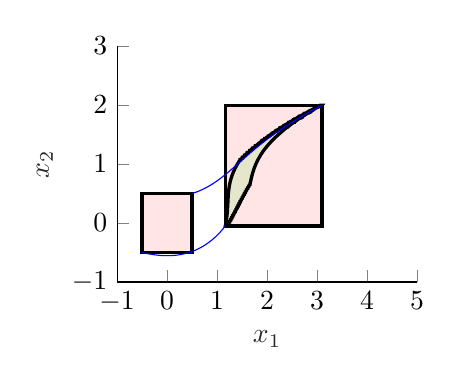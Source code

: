 % This file was created by matlab2tikz.
%
%The latest updates can be retrieved from
%  http://www.mathworks.com/matlabcentral/fileexchange/22022-matlab2tikz-matlab2tikz
%where you can also make suggestions and rate matlab2tikz.
%
\begin{tikzpicture}

\begin{axis}[%
width=3.809cm,
height=3cm,
at={(0cm,0cm)},
scale only axis,
xmin=-1,
xmax=5,
xtick={-1,  0,  1,  2,  3,  4,  5},
xlabel style={font=\color{white!15!black}},
xlabel={$x_1$},
ymin=-1,
ymax=3,
ytick={-1,  0,  1,  2,  3},
ylabel style={font=\color{white!15!black}},
ylabel={$x_2$},
axis background/.style={fill=white},
axis x line*=bottom,
axis y line*=left
]

\addplot[area legend, line width=1.2pt, draw=black, fill=red, fill opacity=0.1, forget plot]
table[row sep=crcr] {%
x	y\\
1.165	-0.049\\
3.097	-0.049\\
3.097	1.992\\
1.165	1.992\\
}--cycle;

\addplot[area legend, line width=1.2pt, draw=black, fill=red, fill opacity=0.1, forget plot]
table[row sep=crcr] {%
x	y\\
-0.5	-0.5\\
-0.45	-0.5\\
-0.4	-0.5\\
-0.35	-0.5\\
-0.3	-0.5\\
-0.25	-0.5\\
-0.2	-0.5\\
-0.15	-0.5\\
-0.1	-0.5\\
-0.05	-0.5\\
0	-0.5\\
0.05	-0.5\\
0.1	-0.5\\
0.15	-0.5\\
0.2	-0.5\\
0.25	-0.5\\
0.3	-0.5\\
0.35	-0.5\\
0.4	-0.5\\
0.45	-0.5\\
0.5	-0.5\\
0.5	-0.45\\
0.5	-0.4\\
0.5	-0.35\\
0.5	-0.3\\
0.5	-0.25\\
0.5	-0.2\\
0.5	-0.15\\
0.5	-0.1\\
0.5	-0.05\\
0.5	0\\
0.5	0.05\\
0.5	0.1\\
0.5	0.15\\
0.5	0.2\\
0.5	0.25\\
0.5	0.3\\
0.5	0.35\\
0.5	0.4\\
0.5	0.45\\
0.5	0.5\\
0.45	0.5\\
0.4	0.5\\
0.35	0.5\\
0.3	0.5\\
0.25	0.5\\
0.2	0.5\\
0.15	0.5\\
0.1	0.5\\
0.05	0.5\\
0	0.5\\
-0.05	0.5\\
-0.1	0.5\\
-0.15	0.5\\
-0.2	0.5\\
-0.25	0.5\\
-0.3	0.5\\
-0.35	0.5\\
-0.4	0.5\\
-0.45	0.5\\
-0.5	0.5\\
-0.5	0.45\\
-0.5	0.4\\
-0.5	0.35\\
-0.5	0.3\\
-0.5	0.25\\
-0.5	0.2\\
-0.5	0.15\\
-0.5	0.1\\
-0.5	0.05\\
-0.5	0\\
-0.5	-0.05\\
-0.5	-0.1\\
-0.5	-0.15\\
-0.5	-0.2\\
-0.5	-0.25\\
-0.5	-0.3\\
-0.5	-0.35\\
-0.5	-0.4\\
-0.5	-0.45\\
-0.5	-0.5\\
}--cycle;

\addplot[area legend, line width=1.2pt, draw=black, fill=green, fill opacity=0.1, forget plot]
table[row sep=crcr] {%
x	y\\
1.165	-0.049\\
1.165	-0.049\\
1.166	-0.049\\
1.166	-0.049\\
1.167	-0.049\\
1.167	-0.049\\
1.168	-0.049\\
1.168	-0.049\\
1.169	-0.049\\
1.169	-0.049\\
1.17	-0.049\\
1.17	-0.049\\
1.171	-0.049\\
1.171	-0.049\\
1.172	-0.049\\
1.172	-0.049\\
1.173	-0.049\\
1.173	-0.049\\
1.173	-0.049\\
1.174	-0.049\\
1.174	-0.049\\
1.175	-0.049\\
1.175	-0.049\\
1.176	-0.049\\
1.176	-0.049\\
1.177	-0.048\\
1.177	-0.048\\
1.177	-0.048\\
1.178	-0.048\\
1.178	-0.048\\
1.179	-0.048\\
1.179	-0.048\\
1.18	-0.048\\
1.18	-0.048\\
1.18	-0.048\\
1.181	-0.048\\
1.181	-0.048\\
1.182	-0.048\\
1.182	-0.048\\
1.183	-0.047\\
1.183	-0.047\\
1.183	-0.047\\
1.184	-0.047\\
1.184	-0.047\\
1.185	-0.047\\
1.185	-0.047\\
1.185	-0.047\\
1.186	-0.047\\
1.186	-0.047\\
1.187	-0.046\\
1.187	-0.046\\
1.187	-0.046\\
1.188	-0.046\\
1.188	-0.046\\
1.189	-0.046\\
1.189	-0.046\\
1.189	-0.046\\
1.19	-0.046\\
1.19	-0.045\\
1.19	-0.045\\
1.191	-0.045\\
1.191	-0.045\\
1.192	-0.045\\
1.192	-0.045\\
1.192	-0.045\\
1.193	-0.044\\
1.193	-0.044\\
1.193	-0.044\\
1.194	-0.044\\
1.194	-0.044\\
1.194	-0.044\\
1.195	-0.044\\
1.195	-0.043\\
1.196	-0.043\\
1.196	-0.043\\
1.196	-0.043\\
1.197	-0.043\\
1.197	-0.043\\
1.197	-0.043\\
1.198	-0.042\\
1.198	-0.042\\
1.198	-0.042\\
1.199	-0.042\\
1.199	-0.042\\
1.199	-0.042\\
1.2	-0.041\\
1.2	-0.041\\
1.2	-0.041\\
1.201	-0.041\\
1.201	-0.041\\
1.201	-0.04\\
1.202	-0.04\\
1.202	-0.04\\
1.202	-0.04\\
1.203	-0.04\\
1.203	-0.04\\
1.203	-0.039\\
1.203	-0.039\\
1.204	-0.039\\
1.204	-0.039\\
1.204	-0.039\\
1.205	-0.038\\
1.205	-0.038\\
1.205	-0.038\\
1.206	-0.038\\
1.206	-0.038\\
1.206	-0.037\\
1.207	-0.037\\
1.207	-0.037\\
1.207	-0.037\\
1.207	-0.036\\
1.208	-0.036\\
1.208	-0.036\\
1.208	-0.036\\
1.209	-0.036\\
1.209	-0.035\\
1.209	-0.035\\
1.21	-0.035\\
1.21	-0.035\\
1.21	-0.035\\
1.21	-0.034\\
1.211	-0.034\\
1.211	-0.034\\
1.211	-0.034\\
1.212	-0.033\\
1.212	-0.033\\
1.212	-0.033\\
1.212	-0.033\\
1.213	-0.032\\
1.213	-0.032\\
1.213	-0.032\\
1.214	-0.032\\
1.214	-0.031\\
1.214	-0.031\\
1.214	-0.031\\
1.215	-0.031\\
1.215	-0.03\\
1.215	-0.03\\
1.215	-0.03\\
1.216	-0.03\\
1.216	-0.029\\
1.216	-0.029\\
1.216	-0.029\\
1.217	-0.029\\
1.217	-0.028\\
1.217	-0.028\\
1.218	-0.028\\
1.218	-0.028\\
1.218	-0.027\\
1.218	-0.027\\
1.219	-0.027\\
1.219	-0.026\\
1.219	-0.026\\
1.219	-0.026\\
1.22	-0.026\\
1.22	-0.025\\
1.22	-0.025\\
1.22	-0.025\\
1.221	-0.024\\
1.221	-0.024\\
1.221	-0.024\\
1.221	-0.024\\
1.222	-0.023\\
1.222	-0.023\\
1.222	-0.023\\
1.222	-0.022\\
1.223	-0.022\\
1.223	-0.022\\
1.223	-0.022\\
1.223	-0.021\\
1.224	-0.021\\
1.224	-0.021\\
1.224	-0.02\\
1.224	-0.02\\
1.225	-0.02\\
1.225	-0.019\\
1.225	-0.019\\
1.225	-0.019\\
1.226	-0.018\\
1.226	-0.018\\
1.226	-0.018\\
1.226	-0.017\\
1.227	-0.017\\
1.227	-0.017\\
1.227	-0.017\\
1.227	-0.016\\
1.227	-0.016\\
1.228	-0.016\\
1.228	-0.015\\
1.228	-0.015\\
1.228	-0.015\\
1.229	-0.014\\
1.229	-0.014\\
1.229	-0.014\\
1.229	-0.013\\
1.23	-0.013\\
1.23	-0.013\\
1.23	-0.012\\
1.23	-0.012\\
1.231	-0.011\\
1.231	-0.011\\
1.231	-0.011\\
1.25	0.019\\
1.25	0.019\\
1.25	0.019\\
1.251	0.02\\
1.251	0.02\\
1.251	0.02\\
1.251	0.021\\
1.252	0.021\\
1.252	0.021\\
1.252	0.022\\
1.252	0.022\\
1.253	0.022\\
1.253	0.023\\
1.253	0.023\\
1.253	0.023\\
1.253	0.024\\
1.254	0.024\\
1.272	0.053\\
1.273	0.054\\
1.273	0.054\\
1.273	0.054\\
1.273	0.055\\
1.273	0.055\\
1.274	0.055\\
1.274	0.056\\
1.274	0.056\\
1.274	0.056\\
1.275	0.057\\
1.275	0.057\\
1.275	0.057\\
1.275	0.058\\
1.275	0.058\\
1.276	0.058\\
1.276	0.059\\
1.294	0.088\\
1.295	0.088\\
1.295	0.089\\
1.295	0.089\\
1.295	0.089\\
1.295	0.09\\
1.296	0.09\\
1.296	0.09\\
1.296	0.091\\
1.296	0.091\\
1.297	0.091\\
1.297	0.092\\
1.297	0.092\\
1.297	0.092\\
1.297	0.093\\
1.298	0.093\\
1.316	0.122\\
1.316	0.122\\
1.316	0.123\\
1.316	0.123\\
1.317	0.123\\
1.317	0.124\\
1.317	0.124\\
1.317	0.124\\
1.318	0.125\\
1.318	0.125\\
1.318	0.125\\
1.318	0.126\\
1.318	0.126\\
1.319	0.126\\
1.319	0.127\\
1.319	0.127\\
1.337	0.156\\
1.337	0.156\\
1.337	0.157\\
1.338	0.157\\
1.338	0.157\\
1.338	0.158\\
1.338	0.158\\
1.338	0.158\\
1.339	0.159\\
1.339	0.159\\
1.339	0.159\\
1.339	0.16\\
1.34	0.16\\
1.34	0.16\\
1.34	0.161\\
1.34	0.161\\
1.358	0.19\\
1.358	0.19\\
1.358	0.191\\
1.358	0.191\\
1.359	0.191\\
1.359	0.192\\
1.359	0.192\\
1.359	0.192\\
1.36	0.193\\
1.36	0.193\\
1.36	0.193\\
1.36	0.193\\
1.36	0.194\\
1.361	0.194\\
1.361	0.194\\
1.361	0.195\\
1.379	0.224\\
1.379	0.224\\
1.379	0.224\\
1.379	0.225\\
1.379	0.225\\
1.38	0.225\\
1.38	0.225\\
1.38	0.226\\
1.38	0.226\\
1.38	0.226\\
1.381	0.227\\
1.381	0.227\\
1.381	0.227\\
1.381	0.228\\
1.381	0.228\\
1.382	0.228\\
1.399	0.256\\
1.399	0.257\\
1.399	0.257\\
1.399	0.257\\
1.4	0.258\\
1.4	0.258\\
1.4	0.258\\
1.4	0.259\\
1.4	0.259\\
1.401	0.259\\
1.401	0.26\\
1.401	0.26\\
1.401	0.26\\
1.401	0.261\\
1.402	0.261\\
1.402	0.261\\
1.402	0.262\\
1.402	0.262\\
1.419	0.29\\
1.42	0.29\\
1.42	0.291\\
1.42	0.291\\
1.42	0.291\\
1.42	0.292\\
1.421	0.292\\
1.421	0.292\\
1.421	0.293\\
1.421	0.293\\
1.422	0.293\\
1.422	0.294\\
1.422	0.294\\
1.422	0.294\\
1.422	0.295\\
1.423	0.295\\
1.423	0.295\\
1.44	0.323\\
1.44	0.324\\
1.44	0.324\\
1.441	0.324\\
1.441	0.325\\
1.441	0.325\\
1.441	0.325\\
1.441	0.326\\
1.442	0.326\\
1.442	0.326\\
1.442	0.327\\
1.442	0.327\\
1.442	0.327\\
1.443	0.328\\
1.443	0.328\\
1.443	0.328\\
1.443	0.329\\
1.46	0.357\\
1.461	0.357\\
1.461	0.357\\
1.461	0.357\\
1.461	0.358\\
1.461	0.358\\
1.462	0.358\\
1.462	0.359\\
1.462	0.359\\
1.462	0.359\\
1.463	0.36\\
1.463	0.36\\
1.463	0.36\\
1.463	0.361\\
1.463	0.361\\
1.464	0.361\\
1.464	0.362\\
1.481	0.39\\
1.481	0.39\\
1.482	0.391\\
1.482	0.391\\
1.482	0.391\\
1.482	0.392\\
1.483	0.392\\
1.483	0.392\\
1.483	0.392\\
1.483	0.393\\
1.483	0.393\\
1.484	0.393\\
1.484	0.394\\
1.484	0.394\\
1.484	0.394\\
1.484	0.395\\
1.502	0.423\\
1.502	0.423\\
1.502	0.424\\
1.503	0.424\\
1.503	0.424\\
1.503	0.424\\
1.503	0.425\\
1.504	0.425\\
1.504	0.425\\
1.504	0.426\\
1.504	0.426\\
1.504	0.426\\
1.505	0.427\\
1.505	0.427\\
1.505	0.427\\
1.505	0.428\\
1.523	0.456\\
1.523	0.456\\
1.524	0.457\\
1.524	0.457\\
1.524	0.457\\
1.524	0.458\\
1.525	0.458\\
1.525	0.458\\
1.525	0.459\\
1.525	0.459\\
1.525	0.459\\
1.526	0.46\\
1.526	0.46\\
1.526	0.46\\
1.526	0.461\\
1.544	0.489\\
1.545	0.489\\
1.545	0.49\\
1.545	0.49\\
1.545	0.49\\
1.546	0.491\\
1.546	0.491\\
1.546	0.491\\
1.546	0.492\\
1.546	0.492\\
1.547	0.492\\
1.547	0.493\\
1.547	0.493\\
1.547	0.493\\
1.548	0.494\\
1.566	0.522\\
1.566	0.522\\
1.566	0.523\\
1.567	0.523\\
1.567	0.523\\
1.567	0.523\\
1.567	0.524\\
1.568	0.524\\
1.568	0.524\\
1.568	0.525\\
1.568	0.525\\
1.568	0.525\\
1.569	0.526\\
1.569	0.526\\
1.569	0.526\\
1.588	0.555\\
1.588	0.555\\
1.589	0.556\\
1.589	0.556\\
1.589	0.556\\
1.589	0.557\\
1.59	0.557\\
1.59	0.557\\
1.59	0.558\\
1.59	0.558\\
1.59	0.558\\
1.591	0.559\\
1.591	0.559\\
1.591	0.559\\
1.611	0.588\\
1.611	0.588\\
1.611	0.588\\
1.611	0.589\\
1.611	0.589\\
1.612	0.589\\
1.612	0.59\\
1.612	0.59\\
1.612	0.59\\
1.613	0.591\\
1.613	0.591\\
1.613	0.591\\
1.613	0.592\\
1.614	0.592\\
1.633	0.62\\
1.633	0.621\\
1.634	0.621\\
1.634	0.621\\
1.634	0.622\\
1.634	0.622\\
1.635	0.622\\
1.635	0.623\\
1.635	0.623\\
1.635	0.623\\
1.636	0.624\\
1.636	0.624\\
1.636	0.624\\
1.636	0.625\\
1.636	0.625\\
1.656	0.653\\
1.657	0.654\\
1.657	0.654\\
1.657	0.654\\
1.657	0.654\\
1.658	0.655\\
1.658	0.655\\
1.658	0.655\\
1.658	0.656\\
1.659	0.656\\
1.659	0.656\\
1.659	0.657\\
1.659	0.657\\
1.66	0.657\\
1.66	0.658\\
1.673	0.713\\
1.688	0.768\\
1.704	0.822\\
1.723	0.876\\
1.745	0.93\\
1.77	0.985\\
1.799	1.04\\
1.834	1.096\\
1.874	1.154\\
1.92	1.213\\
1.975	1.274\\
2.038	1.337\\
2.111	1.404\\
2.197	1.473\\
2.289	1.543\\
2.29	1.544\\
2.29	1.544\\
2.296	1.547\\
2.386	1.613\\
2.396	1.617\\
2.402	1.62\\
2.403	1.62\\
2.405	1.622\\
2.406	1.622\\
2.406	1.622\\
2.408	1.623\\
2.408	1.623\\
2.409	1.623\\
2.41	1.624\\
2.411	1.624\\
2.513	1.693\\
2.514	1.693\\
2.514	1.693\\
2.517	1.694\\
2.518	1.695\\
2.52	1.695\\
2.523	1.697\\
2.523	1.697\\
2.527	1.699\\
2.528	1.699\\
2.528	1.699\\
2.532	1.701\\
2.533	1.701\\
2.534	1.702\\
2.534	1.702\\
2.537	1.703\\
2.538	1.704\\
2.539	1.704\\
2.541	1.705\\
2.541	1.705\\
2.543	1.706\\
2.544	1.706\\
2.544	1.707\\
2.545	1.707\\
2.654	1.776\\
2.654	1.776\\
2.655	1.776\\
2.655	1.776\\
2.656	1.776\\
2.657	1.777\\
2.657	1.777\\
2.658	1.777\\
2.658	1.777\\
2.659	1.777\\
2.659	1.778\\
2.66	1.778\\
2.661	1.778\\
2.661	1.778\\
2.662	1.779\\
2.662	1.779\\
2.663	1.779\\
2.664	1.779\\
2.664	1.779\\
2.665	1.78\\
2.665	1.78\\
2.666	1.78\\
2.667	1.78\\
2.667	1.781\\
2.668	1.781\\
2.669	1.781\\
2.669	1.781\\
2.67	1.782\\
2.67	1.782\\
2.671	1.782\\
2.672	1.782\\
2.672	1.783\\
2.673	1.783\\
2.674	1.783\\
2.674	1.783\\
2.675	1.784\\
2.676	1.784\\
2.676	1.784\\
2.677	1.785\\
2.678	1.785\\
2.678	1.785\\
2.679	1.785\\
2.68	1.786\\
2.68	1.786\\
2.681	1.786\\
2.682	1.787\\
2.683	1.787\\
2.683	1.787\\
2.684	1.787\\
2.685	1.788\\
2.685	1.788\\
2.686	1.788\\
2.687	1.789\\
2.688	1.789\\
2.688	1.789\\
2.689	1.79\\
2.69	1.79\\
2.69	1.79\\
2.691	1.791\\
2.692	1.791\\
2.693	1.791\\
2.693	1.792\\
2.694	1.792\\
2.695	1.792\\
2.696	1.793\\
2.697	1.793\\
2.697	1.793\\
2.698	1.794\\
2.699	1.794\\
2.7	1.794\\
2.7	1.795\\
2.701	1.795\\
2.816	1.863\\
2.817	1.863\\
2.817	1.864\\
2.818	1.864\\
2.818	1.864\\
2.819	1.864\\
2.819	1.864\\
2.82	1.864\\
2.82	1.865\\
2.821	1.865\\
2.822	1.865\\
2.822	1.865\\
2.823	1.865\\
2.823	1.866\\
2.824	1.866\\
2.824	1.866\\
2.825	1.866\\
2.826	1.866\\
2.826	1.867\\
2.827	1.867\\
2.83	1.868\\
2.832	1.869\\
2.833	1.869\\
2.836	1.87\\
2.837	1.87\\
2.842	1.872\\
2.842	1.873\\
2.843	1.873\\
2.849	1.875\\
2.85	1.875\\
2.85	1.876\\
2.851	1.876\\
2.857	1.879\\
2.858	1.879\\
2.859	1.879\\
2.86	1.88\\
2.86	1.88\\
2.861	1.88\\
2.862	1.88\\
2.868	1.883\\
2.869	1.883\\
2.869	1.884\\
2.87	1.884\\
2.871	1.884\\
2.88	1.888\\
2.881	1.889\\
2.882	1.889\\
2.883	1.889\\
2.884	1.89\\
2.974	1.944\\
2.991	1.95\\
3.02	1.961\\
3.021	1.961\\
3.043	1.97\\
3.044	1.97\\
3.044	1.971\\
3.045	1.971\\
3.046	1.971\\
3.046	1.971\\
3.047	1.972\\
3.048	1.972\\
3.049	1.972\\
3.049	1.972\\
3.065	1.979\\
3.065	1.979\\
3.066	1.979\\
3.067	1.98\\
3.068	1.98\\
3.069	1.98\\
3.07	1.98\\
3.078	1.984\\
3.079	1.984\\
3.08	1.985\\
3.081	1.985\\
3.082	1.986\\
3.083	1.986\\
3.084	1.987\\
3.085	1.987\\
3.086	1.987\\
3.087	1.988\\
3.088	1.988\\
3.089	1.989\\
3.09	1.989\\
3.091	1.989\\
3.092	1.99\\
3.093	1.99\\
3.094	1.991\\
3.095	1.991\\
3.096	1.991\\
3.097	1.992\\
3.097	1.992\\
3.096	1.992\\
3.096	1.992\\
3.095	1.992\\
3.095	1.992\\
3.094	1.992\\
3.094	1.992\\
3.093	1.992\\
3.093	1.992\\
3.092	1.992\\
3.092	1.992\\
3.091	1.992\\
3.091	1.992\\
3.09	1.992\\
3.09	1.992\\
3.089	1.991\\
3.089	1.991\\
3.088	1.991\\
3.088	1.991\\
3.087	1.991\\
3.087	1.991\\
3.086	1.991\\
3.086	1.991\\
3.085	1.991\\
3.085	1.991\\
3.085	1.991\\
3.084	1.991\\
3.084	1.991\\
3.083	1.991\\
3.083	1.991\\
3.082	1.991\\
3.082	1.991\\
3.081	1.991\\
3.081	1.99\\
3.08	1.99\\
3.08	1.99\\
3.079	1.99\\
3.079	1.99\\
3.078	1.99\\
3.078	1.99\\
3.077	1.99\\
3.077	1.99\\
3.076	1.99\\
3.076	1.99\\
3.075	1.989\\
3.075	1.989\\
3.074	1.989\\
3.074	1.989\\
3.073	1.989\\
3.073	1.989\\
3.072	1.989\\
3.072	1.989\\
3.071	1.988\\
3.071	1.988\\
3.07	1.988\\
3.07	1.988\\
3.069	1.988\\
3.068	1.988\\
3.068	1.988\\
3.067	1.988\\
3.067	1.987\\
3.066	1.987\\
3.066	1.987\\
3.065	1.987\\
3.065	1.987\\
3.064	1.987\\
3.064	1.986\\
3.063	1.986\\
3.062	1.986\\
3.062	1.986\\
3.061	1.986\\
3.061	1.986\\
3.06	1.985\\
3.059	1.985\\
3.059	1.985\\
3.058	1.985\\
3.058	1.985\\
3.057	1.985\\
3.056	1.984\\
3.056	1.984\\
3.055	1.984\\
3.055	1.984\\
3.054	1.984\\
3.053	1.983\\
3.053	1.983\\
3.052	1.983\\
3.051	1.983\\
3.051	1.983\\
3.05	1.982\\
3.05	1.982\\
3.049	1.982\\
3.048	1.982\\
3.048	1.981\\
3.047	1.981\\
3.046	1.981\\
3.046	1.981\\
3.045	1.98\\
3.044	1.98\\
3.044	1.98\\
3.043	1.98\\
3.042	1.98\\
3.041	1.979\\
3.041	1.979\\
3.04	1.979\\
3.039	1.978\\
3.039	1.978\\
3.038	1.978\\
3.037	1.978\\
3.036	1.977\\
3.036	1.977\\
3.035	1.977\\
3.034	1.977\\
3.033	1.976\\
3.033	1.976\\
3.032	1.976\\
3.031	1.975\\
3.03	1.975\\
3.03	1.975\\
3.029	1.975\\
3.028	1.974\\
3.027	1.974\\
3.026	1.974\\
3.026	1.973\\
3.025	1.973\\
3.024	1.973\\
3.023	1.972\\
3.022	1.972\\
3.022	1.972\\
3.021	1.971\\
3.02	1.971\\
3.019	1.971\\
3.018	1.97\\
3.017	1.97\\
3.017	1.97\\
3.016	1.969\\
3.015	1.969\\
3.014	1.969\\
3.013	1.968\\
3.012	1.968\\
3.011	1.968\\
3.01	1.967\\
3.01	1.967\\
3.009	1.967\\
3.008	1.966\\
3.007	1.966\\
3.006	1.966\\
3.005	1.965\\
3.004	1.965\\
3.003	1.964\\
3.002	1.964\\
3.001	1.964\\
3.0	1.963\\
2.999	1.963\\
2.998	1.962\\
2.997	1.962\\
2.997	1.962\\
2.996	1.961\\
2.995	1.961\\
2.994	1.96\\
2.993	1.96\\
2.992	1.96\\
2.991	1.959\\
2.99	1.959\\
2.989	1.958\\
2.988	1.958\\
2.987	1.958\\
2.986	1.957\\
2.985	1.957\\
2.984	1.956\\
2.983	1.956\\
2.982	1.955\\
2.98	1.955\\
2.979	1.954\\
2.978	1.954\\
2.977	1.954\\
2.976	1.953\\
2.975	1.953\\
2.974	1.952\\
2.973	1.952\\
2.972	1.951\\
2.971	1.951\\
2.97	1.95\\
2.969	1.95\\
2.968	1.949\\
2.967	1.949\\
2.965	1.948\\
2.964	1.948\\
2.963	1.948\\
2.962	1.947\\
2.961	1.947\\
2.96	1.946\\
2.959	1.946\\
2.958	1.945\\
2.956	1.945\\
2.955	1.944\\
2.954	1.944\\
2.953	1.943\\
2.952	1.943\\
2.951	1.942\\
2.949	1.942\\
2.948	1.941\\
2.88	1.91\\
2.88	1.91\\
2.879	1.91\\
2.878	1.909\\
2.877	1.909\\
2.877	1.909\\
2.876	1.908\\
2.875	1.908\\
2.874	1.908\\
2.873	1.907\\
2.872	1.907\\
2.871	1.906\\
2.87	1.906\\
2.869	1.906\\
2.868	1.905\\
2.867	1.905\\
2.866	1.904\\
2.865	1.904\\
2.864	1.904\\
2.863	1.903\\
2.863	1.903\\
2.862	1.902\\
2.861	1.902\\
2.86	1.901\\
2.859	1.901\\
2.858	1.901\\
2.857	1.9\\
2.856	1.9\\
2.855	1.899\\
2.854	1.899\\
2.853	1.898\\
2.851	1.898\\
2.85	1.897\\
2.849	1.897\\
2.848	1.896\\
2.847	1.896\\
2.846	1.896\\
2.845	1.895\\
2.844	1.895\\
2.843	1.894\\
2.842	1.894\\
2.841	1.893\\
2.84	1.893\\
2.839	1.892\\
2.838	1.892\\
2.837	1.891\\
2.835	1.891\\
2.834	1.89\\
2.833	1.89\\
2.768	1.859\\
2.767	1.859\\
2.766	1.858\\
2.765	1.858\\
2.764	1.858\\
2.764	1.857\\
2.763	1.857\\
2.762	1.856\\
2.761	1.856\\
2.76	1.856\\
2.759	1.855\\
2.758	1.855\\
2.757	1.854\\
2.756	1.854\\
2.755	1.854\\
2.755	1.853\\
2.754	1.853\\
2.753	1.852\\
2.752	1.852\\
2.751	1.852\\
2.75	1.851\\
2.749	1.851\\
2.748	1.85\\
2.747	1.85\\
2.746	1.849\\
2.745	1.849\\
2.744	1.849\\
2.743	1.848\\
2.742	1.848\\
2.741	1.847\\
2.74	1.847\\
2.739	1.846\\
2.738	1.846\\
2.737	1.845\\
2.736	1.845\\
2.735	1.845\\
2.734	1.844\\
2.733	1.844\\
2.732	1.843\\
2.731	1.843\\
2.73	1.842\\
2.729	1.842\\
2.728	1.841\\
2.727	1.841\\
2.726	1.84\\
2.725	1.84\\
2.724	1.839\\
2.662	1.809\\
2.661	1.809\\
2.66	1.809\\
2.66	1.808\\
2.659	1.808\\
2.658	1.808\\
2.657	1.807\\
2.656	1.807\\
2.655	1.806\\
2.654	1.806\\
2.654	1.806\\
2.653	1.805\\
2.652	1.805\\
2.651	1.804\\
2.65	1.804\\
2.649	1.804\\
2.648	1.803\\
2.647	1.803\\
2.647	1.802\\
2.646	1.802\\
2.645	1.802\\
2.644	1.801\\
2.643	1.801\\
2.642	1.8\\
2.641	1.8\\
2.64	1.799\\
2.639	1.799\\
2.638	1.799\\
2.637	1.798\\
2.637	1.798\\
2.636	1.797\\
2.635	1.797\\
2.634	1.796\\
2.633	1.796\\
2.632	1.795\\
2.631	1.795\\
2.63	1.795\\
2.629	1.794\\
2.628	1.794\\
2.627	1.793\\
2.626	1.793\\
2.625	1.792\\
2.624	1.792\\
2.623	1.791\\
2.622	1.791\\
2.621	1.79\\
2.62	1.79\\
2.561	1.761\\
2.561	1.76\\
2.56	1.76\\
2.559	1.759\\
2.558	1.759\\
2.557	1.759\\
2.557	1.758\\
2.556	1.758\\
2.555	1.758\\
2.554	1.757\\
2.553	1.757\\
2.552	1.756\\
2.552	1.756\\
2.551	1.756\\
2.55	1.755\\
2.549	1.755\\
2.548	1.754\\
2.547	1.754\\
2.547	1.754\\
2.546	1.753\\
2.545	1.753\\
2.544	1.752\\
2.543	1.752\\
2.542	1.752\\
2.541	1.751\\
2.541	1.751\\
2.54	1.75\\
2.539	1.75\\
2.538	1.749\\
2.537	1.749\\
2.536	1.749\\
2.535	1.748\\
2.534	1.748\\
2.533	1.747\\
2.532	1.747\\
2.532	1.746\\
2.531	1.746\\
2.53	1.745\\
2.529	1.745\\
2.528	1.745\\
2.527	1.744\\
2.526	1.744\\
2.525	1.743\\
2.524	1.743\\
2.523	1.742\\
2.522	1.742\\
2.521	1.741\\
2.466	1.713\\
2.466	1.713\\
2.465	1.712\\
2.464	1.712\\
2.463	1.712\\
2.462	1.711\\
2.46	1.71\\
2.459	1.709\\
2.458	1.709\\
2.457	1.709\\
2.456	1.708\\
2.456	1.708\\
2.455	1.707\\
2.454	1.707\\
2.453	1.707\\
2.452	1.706\\
2.452	1.706\\
2.451	1.705\\
2.45	1.705\\
2.449	1.705\\
2.448	1.704\\
2.447	1.704\\
2.447	1.703\\
2.446	1.703\\
2.445	1.703\\
2.444	1.702\\
2.443	1.702\\
2.442	1.701\\
2.441	1.701\\
2.441	1.7\\
2.44	1.7\\
2.439	1.7\\
2.438	1.699\\
2.437	1.699\\
2.436	1.698\\
2.435	1.698\\
2.435	1.697\\
2.434	1.697\\
2.433	1.696\\
2.432	1.696\\
2.431	1.695\\
2.43	1.695\\
2.429	1.695\\
2.428	1.694\\
2.427	1.694\\
2.376	1.666\\
2.374	1.665\\
2.373	1.665\\
2.373	1.665\\
2.371	1.664\\
2.37	1.663\\
2.369	1.663\\
2.368	1.662\\
2.367	1.662\\
2.365	1.661\\
2.363	1.66\\
2.362	1.659\\
2.36	1.658\\
2.359	1.658\\
2.358	1.657\\
2.357	1.657\\
2.356	1.656\\
2.356	1.656\\
2.355	1.656\\
2.354	1.655\\
2.353	1.655\\
2.352	1.654\\
2.352	1.654\\
2.351	1.653\\
2.35	1.653\\
2.349	1.653\\
2.348	1.652\\
2.347	1.652\\
2.347	1.651\\
2.346	1.651\\
2.345	1.65\\
2.344	1.65\\
2.343	1.65\\
2.342	1.649\\
2.341	1.649\\
2.341	1.648\\
2.34	1.648\\
2.339	1.647\\
2.338	1.647\\
2.288	1.619\\
2.288	1.619\\
2.286	1.618\\
2.285	1.618\\
2.285	1.618\\
2.283	1.617\\
2.283	1.616\\
2.281	1.616\\
2.28	1.615\\
2.279	1.615\\
2.277	1.614\\
2.276	1.613\\
2.274	1.612\\
2.273	1.611\\
2.272	1.611\\
2.271	1.611\\
2.271	1.61\\
2.27	1.61\\
2.269	1.609\\
2.268	1.609\\
2.268	1.609\\
2.267	1.608\\
2.266	1.608\\
2.265	1.607\\
2.264	1.607\\
2.264	1.607\\
2.263	1.606\\
2.262	1.606\\
2.261	1.605\\
2.26	1.605\\
2.26	1.604\\
2.259	1.604\\
2.258	1.603\\
2.257	1.603\\
2.256	1.603\\
2.256	1.602\\
2.255	1.602\\
2.254	1.601\\
2.253	1.601\\
2.209	1.575\\
2.206	1.574\\
2.205	1.574\\
2.205	1.573\\
2.204	1.573\\
2.201	1.571\\
2.201	1.571\\
2.2	1.571\\
2.198	1.57\\
2.197	1.569\\
2.194	1.568\\
2.192	1.567\\
2.19	1.565\\
2.188	1.565\\
2.187	1.564\\
2.185	1.563\\
2.185	1.562\\
2.184	1.562\\
2.183	1.562\\
2.182	1.561\\
2.182	1.561\\
2.181	1.56\\
2.18	1.56\\
2.179	1.56\\
2.179	1.559\\
2.178	1.559\\
2.177	1.558\\
2.176	1.558\\
2.175	1.557\\
2.175	1.557\\
2.174	1.556\\
2.173	1.556\\
2.172	1.556\\
2.13	1.531\\
2.128	1.529\\
2.127	1.529\\
2.126	1.529\\
2.126	1.528\\
2.123	1.527\\
2.122	1.526\\
2.122	1.526\\
2.12	1.525\\
2.119	1.525\\
2.116	1.523\\
2.114	1.522\\
2.112	1.521\\
2.111	1.52\\
2.109	1.519\\
2.108	1.518\\
2.107	1.518\\
2.106	1.517\\
2.106	1.517\\
2.105	1.517\\
2.104	1.516\\
2.104	1.516\\
2.103	1.515\\
2.102	1.515\\
2.101	1.515\\
2.101	1.514\\
2.1	1.514\\
2.099	1.513\\
2.098	1.513\\
2.098	1.512\\
2.097	1.512\\
2.096	1.512\\
2.095	1.511\\
2.054	1.486\\
2.053	1.485\\
2.052	1.485\\
2.052	1.485\\
2.051	1.484\\
2.049	1.483\\
2.048	1.482\\
2.047	1.482\\
2.045	1.481\\
2.045	1.481\\
2.042	1.479\\
2.04	1.478\\
2.038	1.477\\
2.037	1.476\\
2.036	1.475\\
2.034	1.474\\
2.034	1.474\\
2.033	1.474\\
2.032	1.473\\
2.031	1.473\\
2.031	1.472\\
2.03	1.472\\
2.029	1.472\\
2.029	1.471\\
2.028	1.471\\
2.027	1.47\\
2.027	1.47\\
2.026	1.469\\
2.025	1.469\\
2.024	1.469\\
2.024	1.468\\
2.023	1.468\\
2.022	1.467\\
1.983	1.442\\
1.982	1.442\\
1.982	1.442\\
1.981	1.441\\
1.98	1.441\\
1.978	1.439\\
1.977	1.439\\
1.977	1.439\\
1.975	1.438\\
1.974	1.437\\
1.972	1.436\\
1.97	1.435\\
1.968	1.434\\
1.967	1.433\\
1.965	1.432\\
1.964	1.431\\
1.963	1.431\\
1.963	1.43\\
1.962	1.43\\
1.961	1.43\\
1.961	1.429\\
1.96	1.429\\
1.959	1.428\\
1.959	1.428\\
1.958	1.428\\
1.957	1.427\\
1.957	1.427\\
1.956	1.426\\
1.955	1.426\\
1.955	1.426\\
1.954	1.425\\
1.953	1.425\\
1.953	1.424\\
1.915	1.399\\
1.914	1.399\\
1.913	1.399\\
1.913	1.398\\
1.91	1.397\\
1.91	1.396\\
1.909	1.396\\
1.908	1.395\\
1.907	1.395\\
1.905	1.393\\
1.903	1.392\\
1.901	1.391\\
1.9	1.39\\
1.898	1.39\\
1.897	1.389\\
1.897	1.388\\
1.896	1.388\\
1.895	1.388\\
1.895	1.387\\
1.894	1.387\\
1.893	1.386\\
1.893	1.386\\
1.892	1.386\\
1.892	1.385\\
1.891	1.385\\
1.89	1.384\\
1.89	1.384\\
1.889	1.384\\
1.888	1.383\\
1.888	1.383\\
1.887	1.382\\
1.886	1.382\\
1.85	1.357\\
1.85	1.357\\
1.849	1.356\\
1.847	1.355\\
1.846	1.355\\
1.845	1.354\\
1.844	1.353\\
1.842	1.352\\
1.841	1.351\\
1.839	1.35\\
1.838	1.349\\
1.836	1.349\\
1.835	1.348\\
1.835	1.348\\
1.834	1.347\\
1.834	1.347\\
1.833	1.346\\
1.832	1.346\\
1.832	1.346\\
1.831	1.345\\
1.831	1.345\\
1.83	1.345\\
1.829	1.344\\
1.829	1.344\\
1.828	1.343\\
1.828	1.343\\
1.827	1.343\\
1.826	1.342\\
1.826	1.342\\
1.825	1.341\\
1.825	1.341\\
1.824	1.34\\
1.823	1.34\\
1.79	1.316\\
1.788	1.315\\
1.788	1.315\\
1.787	1.315\\
1.786	1.314\\
1.785	1.313\\
1.783	1.312\\
1.782	1.311\\
1.781	1.311\\
1.78	1.31\\
1.779	1.309\\
1.777	1.308\\
1.777	1.308\\
1.776	1.308\\
1.776	1.307\\
1.775	1.307\\
1.775	1.307\\
1.774	1.306\\
1.773	1.306\\
1.773	1.306\\
1.772	1.305\\
1.772	1.305\\
1.771	1.304\\
1.771	1.304\\
1.77	1.304\\
1.77	1.303\\
1.769	1.303\\
1.768	1.302\\
1.768	1.302\\
1.767	1.302\\
1.767	1.301\\
1.766	1.301\\
1.765	1.301\\
1.765	1.3\\
1.764	1.3\\
1.764	1.299\\
1.763	1.299\\
1.731	1.275\\
1.729	1.274\\
1.729	1.274\\
1.727	1.273\\
1.727	1.273\\
1.725	1.272\\
1.724	1.271\\
1.723	1.27\\
1.722	1.269\\
1.721	1.268\\
1.719	1.268\\
1.719	1.267\\
1.718	1.267\\
1.718	1.267\\
1.717	1.266\\
1.717	1.266\\
1.716	1.266\\
1.716	1.265\\
1.715	1.265\\
1.715	1.264\\
1.714	1.264\\
1.714	1.264\\
1.713	1.263\\
1.712	1.263\\
1.712	1.263\\
1.711	1.262\\
1.711	1.262\\
1.71	1.261\\
1.71	1.261\\
1.709	1.261\\
1.709	1.26\\
1.708	1.26\\
1.708	1.259\\
1.707	1.259\\
1.706	1.259\\
1.706	1.258\\
1.673	1.234\\
1.672	1.233\\
1.67	1.232\\
1.669	1.231\\
1.668	1.23\\
1.668	1.23\\
1.667	1.23\\
1.667	1.229\\
1.666	1.229\\
1.666	1.229\\
1.665	1.228\\
1.665	1.228\\
1.664	1.228\\
1.664	1.227\\
1.663	1.227\\
1.663	1.227\\
1.662	1.226\\
1.662	1.226\\
1.661	1.225\\
1.661	1.225\\
1.66	1.225\\
1.66	1.224\\
1.659	1.224\\
1.659	1.224\\
1.658	1.223\\
1.658	1.223\\
1.657	1.222\\
1.657	1.222\\
1.656	1.222\\
1.655	1.221\\
1.655	1.221\\
1.654	1.221\\
1.654	1.22\\
1.653	1.22\\
1.653	1.219\\
1.652	1.219\\
1.652	1.219\\
1.651	1.218\\
1.619	1.193\\
1.618	1.193\\
1.617	1.192\\
1.617	1.192\\
1.616	1.191\\
1.616	1.191\\
1.615	1.191\\
1.615	1.19\\
1.615	1.19\\
1.614	1.19\\
1.614	1.189\\
1.613	1.189\\
1.613	1.189\\
1.612	1.188\\
1.612	1.188\\
1.611	1.188\\
1.611	1.187\\
1.61	1.187\\
1.61	1.187\\
1.609	1.186\\
1.609	1.186\\
1.608	1.185\\
1.608	1.185\\
1.607	1.185\\
1.607	1.184\\
1.606	1.184\\
1.606	1.184\\
1.605	1.183\\
1.605	1.183\\
1.604	1.183\\
1.604	1.182\\
1.603	1.182\\
1.603	1.181\\
1.602	1.181\\
1.602	1.181\\
1.601	1.18\\
1.601	1.18\\
1.6	1.18\\
1.6	1.179\\
1.599	1.179\\
1.567	1.153\\
1.567	1.152\\
1.566	1.152\\
1.566	1.152\\
1.565	1.151\\
1.565	1.151\\
1.564	1.151\\
1.564	1.15\\
1.563	1.15\\
1.563	1.15\\
1.562	1.149\\
1.562	1.149\\
1.561	1.149\\
1.561	1.148\\
1.561	1.148\\
1.56	1.148\\
1.56	1.147\\
1.559	1.147\\
1.559	1.147\\
1.558	1.146\\
1.558	1.146\\
1.557	1.146\\
1.557	1.145\\
1.556	1.145\\
1.556	1.145\\
1.555	1.144\\
1.555	1.144\\
1.554	1.143\\
1.554	1.143\\
1.553	1.143\\
1.553	1.142\\
1.552	1.142\\
1.552	1.142\\
1.552	1.141\\
1.551	1.141\\
1.551	1.14\\
1.55	1.14\\
1.55	1.14\\
1.518	1.114\\
1.518	1.113\\
1.518	1.113\\
1.517	1.113\\
1.517	1.112\\
1.516	1.112\\
1.516	1.112\\
1.515	1.111\\
1.515	1.111\\
1.514	1.111\\
1.514	1.11\\
1.514	1.11\\
1.513	1.11\\
1.513	1.109\\
1.512	1.109\\
1.512	1.109\\
1.511	1.108\\
1.511	1.108\\
1.51	1.108\\
1.51	1.107\\
1.51	1.107\\
1.509	1.107\\
1.509	1.106\\
1.508	1.106\\
1.508	1.106\\
1.507	1.105\\
1.507	1.105\\
1.506	1.105\\
1.506	1.104\\
1.505	1.104\\
1.505	1.103\\
1.505	1.103\\
1.504	1.103\\
1.504	1.102\\
1.503	1.102\\
1.503	1.102\\
1.502	1.101\\
1.472	1.075\\
1.471	1.075\\
1.471	1.074\\
1.471	1.074\\
1.47	1.074\\
1.47	1.073\\
1.469	1.073\\
1.469	1.073\\
1.468	1.072\\
1.468	1.072\\
1.468	1.072\\
1.467	1.071\\
1.467	1.071\\
1.466	1.071\\
1.466	1.07\\
1.465	1.07\\
1.465	1.07\\
1.464	1.069\\
1.464	1.069\\
1.464	1.069\\
1.463	1.068\\
1.463	1.068\\
1.462	1.068\\
1.462	1.067\\
1.461	1.067\\
1.461	1.066\\
1.461	1.066\\
1.46	1.066\\
1.46	1.065\\
1.459	1.065\\
1.459	1.065\\
1.458	1.064\\
1.458	1.064\\
1.457	1.064\\
1.457	1.063\\
1.406	0.997\\
1.365	0.934\\
1.331	0.873\\
1.304	0.815\\
1.282	0.759\\
1.264	0.705\\
1.251	0.652\\
1.24	0.6\\
1.232	0.549\\
1.226	0.498\\
1.222	0.447\\
1.219	0.397\\
1.216	0.345\\
1.213	0.294\\
1.209	0.241\\
1.205	0.187\\
1.199	0.131\\
1.191	0.073\\
1.179	0.013\\
1.165	-0.049\\
}--cycle;
\addplot [color=blue, forget plot]
  table[row sep=crcr]{%
-0.5	-0.5\\
-0.487	-0.502\\
-0.474	-0.505\\
-0.462	-0.507\\
-0.449	-0.51\\
-0.436	-0.512\\
-0.424	-0.514\\
-0.411	-0.516\\
-0.399	-0.518\\
-0.387	-0.52\\
-0.375	-0.522\\
-0.362	-0.524\\
-0.35	-0.526\\
-0.338	-0.528\\
-0.326	-0.529\\
-0.314	-0.531\\
-0.303	-0.532\\
-0.291	-0.534\\
-0.279	-0.535\\
-0.267	-0.537\\
-0.256	-0.538\\
-0.244	-0.539\\
-0.233	-0.541\\
-0.222	-0.542\\
-0.21	-0.543\\
-0.199	-0.544\\
-0.188	-0.545\\
-0.177	-0.546\\
-0.166	-0.547\\
-0.155	-0.548\\
-0.144	-0.548\\
-0.133	-0.549\\
-0.122	-0.55\\
-0.111	-0.55\\
-0.1	-0.551\\
-0.09	-0.551\\
-0.079	-0.552\\
-0.069	-0.552\\
-0.058	-0.553\\
-0.048	-0.553\\
-0.037	-0.553\\
-0.027	-0.553\\
-0.017	-0.554\\
-0.006	-0.554\\
0.004	-0.554\\
0.014	-0.554\\
0.024	-0.554\\
0.034	-0.553\\
0.044	-0.553\\
0.054	-0.553\\
0.064	-0.553\\
0.074	-0.552\\
0.083	-0.552\\
0.093	-0.552\\
0.103	-0.551\\
0.113	-0.551\\
0.122	-0.55\\
0.132	-0.55\\
0.141	-0.549\\
0.151	-0.548\\
0.16	-0.547\\
0.169	-0.547\\
0.179	-0.546\\
0.188	-0.545\\
0.197	-0.544\\
0.207	-0.543\\
0.216	-0.542\\
0.225	-0.541\\
0.234	-0.54\\
0.243	-0.539\\
0.252	-0.537\\
0.261	-0.536\\
0.27	-0.535\\
0.279	-0.533\\
0.288	-0.532\\
0.296	-0.531\\
0.305	-0.529\\
0.314	-0.528\\
0.323	-0.526\\
0.331	-0.524\\
0.34	-0.523\\
0.348	-0.521\\
0.357	-0.519\\
0.366	-0.517\\
0.374	-0.516\\
0.382	-0.514\\
0.391	-0.512\\
0.399	-0.51\\
0.408	-0.508\\
0.416	-0.506\\
0.424	-0.504\\
0.432	-0.502\\
0.441	-0.5\\
0.449	-0.497\\
0.457	-0.495\\
0.465	-0.493\\
0.473	-0.49\\
0.481	-0.488\\
0.489	-0.486\\
0.497	-0.483\\
0.505	-0.481\\
0.513	-0.478\\
0.521	-0.476\\
0.529	-0.473\\
0.537	-0.47\\
0.544	-0.468\\
0.552	-0.465\\
0.56	-0.462\\
0.568	-0.459\\
0.575	-0.457\\
0.583	-0.454\\
0.591	-0.451\\
0.598	-0.448\\
0.606	-0.445\\
0.613	-0.442\\
0.621	-0.439\\
0.628	-0.436\\
0.636	-0.433\\
0.643	-0.429\\
0.65	-0.426\\
0.658	-0.423\\
0.665	-0.42\\
0.672	-0.416\\
0.68	-0.413\\
0.687	-0.41\\
0.694	-0.406\\
0.701	-0.403\\
0.709	-0.399\\
0.716	-0.396\\
0.723	-0.392\\
0.73	-0.388\\
0.737	-0.385\\
0.744	-0.381\\
0.751	-0.377\\
0.758	-0.374\\
0.765	-0.37\\
0.772	-0.366\\
0.779	-0.362\\
0.786	-0.358\\
0.792	-0.354\\
0.799	-0.35\\
0.806	-0.346\\
0.813	-0.342\\
0.82	-0.338\\
0.826	-0.334\\
0.833	-0.33\\
0.84	-0.326\\
0.846	-0.322\\
0.853	-0.317\\
0.859	-0.313\\
0.866	-0.309\\
0.872	-0.304\\
0.879	-0.3\\
0.885	-0.296\\
0.892	-0.291\\
0.898	-0.287\\
0.905	-0.282\\
0.911	-0.278\\
0.917	-0.273\\
0.924	-0.269\\
0.93	-0.264\\
0.936	-0.259\\
0.942	-0.255\\
0.949	-0.25\\
0.955	-0.245\\
0.961	-0.241\\
0.967	-0.236\\
0.973	-0.231\\
0.979	-0.226\\
0.985	-0.221\\
0.991	-0.216\\
0.997	-0.211\\
1.003	-0.206\\
1.009	-0.201\\
1.015	-0.196\\
1.021	-0.191\\
1.027	-0.186\\
1.033	-0.181\\
1.039	-0.176\\
1.044	-0.171\\
1.05	-0.165\\
1.056	-0.16\\
1.062	-0.155\\
1.067	-0.149\\
1.073	-0.144\\
1.078	-0.139\\
1.084	-0.133\\
1.09	-0.128\\
1.095	-0.122\\
1.101	-0.117\\
1.106	-0.112\\
1.112	-0.106\\
1.117	-0.1\\
1.122	-0.095\\
1.128	-0.089\\
1.133	-0.084\\
1.139	-0.078\\
1.144	-0.072\\
1.149	-0.067\\
1.154	-0.061\\
1.16	-0.055\\
1.165	-0.049\\
};
\addplot [color=blue, forget plot]
  table[row sep=crcr]{%
0.5	0.5\\
0.51	0.502\\
0.519	0.505\\
0.529	0.508\\
0.538	0.51\\
0.548	0.513\\
0.557	0.516\\
0.567	0.519\\
0.576	0.521\\
0.585	0.524\\
0.595	0.527\\
0.604	0.53\\
0.613	0.533\\
0.622	0.536\\
0.631	0.539\\
0.641	0.542\\
0.65	0.546\\
0.659	0.549\\
0.668	0.552\\
0.677	0.556\\
0.686	0.559\\
0.695	0.562\\
0.704	0.566\\
0.712	0.569\\
0.721	0.573\\
0.73	0.577\\
0.739	0.58\\
0.748	0.584\\
0.756	0.588\\
0.765	0.591\\
0.774	0.595\\
0.783	0.599\\
0.791	0.603\\
0.8	0.607\\
0.809	0.611\\
0.817	0.615\\
0.826	0.619\\
0.834	0.623\\
0.843	0.627\\
0.851	0.632\\
0.86	0.636\\
0.868	0.64\\
0.877	0.644\\
0.885	0.649\\
0.894	0.653\\
0.902	0.658\\
0.911	0.662\\
0.919	0.667\\
0.927	0.671\\
0.936	0.676\\
0.944	0.681\\
0.952	0.685\\
0.961	0.69\\
0.969	0.695\\
0.977	0.7\\
0.986	0.705\\
0.994	0.71\\
1.002	0.715\\
1.011	0.72\\
1.019	0.725\\
1.027	0.73\\
1.036	0.735\\
1.044	0.74\\
1.052	0.745\\
1.061	0.751\\
1.069	0.756\\
1.077	0.761\\
1.086	0.767\\
1.094	0.772\\
1.102	0.778\\
1.111	0.783\\
1.119	0.789\\
1.127	0.794\\
1.136	0.8\\
1.144	0.806\\
1.152	0.811\\
1.161	0.817\\
1.169	0.823\\
1.178	0.829\\
1.186	0.835\\
1.195	0.84\\
1.203	0.846\\
1.212	0.852\\
1.22	0.859\\
1.229	0.865\\
1.237	0.871\\
1.246	0.877\\
1.255	0.883\\
1.263	0.889\\
1.272	0.896\\
1.281	0.902\\
1.289	0.909\\
1.298	0.915\\
1.307	0.921\\
1.316	0.928\\
1.325	0.935\\
1.334	0.941\\
1.343	0.948\\
1.352	0.955\\
1.361	0.961\\
1.37	0.968\\
1.379	0.975\\
1.388	0.982\\
1.398	0.989\\
1.407	0.996\\
1.417	1.003\\
1.426	1.01\\
1.435	1.017\\
1.445	1.024\\
1.455	1.031\\
1.464	1.039\\
1.474	1.046\\
1.484	1.053\\
1.494	1.061\\
1.504	1.068\\
1.514	1.076\\
1.524	1.083\\
1.534	1.091\\
1.545	1.099\\
1.555	1.106\\
1.566	1.114\\
1.576	1.122\\
1.587	1.13\\
1.598	1.138\\
1.609	1.146\\
1.62	1.154\\
1.631	1.162\\
1.642	1.17\\
1.653	1.178\\
1.665	1.187\\
1.676	1.195\\
1.688	1.203\\
1.7	1.212\\
1.711	1.22\\
1.723	1.229\\
1.736	1.237\\
1.748	1.246\\
1.76	1.255\\
1.773	1.264\\
1.786	1.273\\
1.799	1.281\\
1.812	1.29\\
1.825	1.3\\
1.838	1.309\\
1.852	1.318\\
1.865	1.327\\
1.879	1.336\\
1.893	1.346\\
1.907	1.355\\
1.922	1.365\\
1.936	1.374\\
1.951	1.384\\
1.966	1.394\\
1.981	1.404\\
1.997	1.414\\
2.013	1.424\\
2.028	1.434\\
2.044	1.444\\
2.061	1.454\\
2.077	1.464\\
2.094	1.475\\
2.111	1.485\\
2.129	1.496\\
2.146	1.506\\
2.164	1.517\\
2.182	1.528\\
2.201	1.539\\
2.219	1.55\\
2.238	1.561\\
2.258	1.572\\
2.277	1.583\\
2.297	1.595\\
2.318	1.606\\
2.338	1.618\\
2.359	1.63\\
2.38	1.641\\
2.402	1.653\\
2.424	1.665\\
2.447	1.677\\
2.47	1.69\\
2.493	1.702\\
2.517	1.714\\
2.541	1.727\\
2.565	1.74\\
2.59	1.753\\
2.616	1.765\\
2.642	1.779\\
2.668	1.792\\
2.695	1.805\\
2.722	1.819\\
2.75	1.832\\
2.779	1.846\\
2.808	1.86\\
2.838	1.874\\
2.868	1.888\\
2.899	1.902\\
2.93	1.917\\
2.962	1.932\\
2.995	1.946\\
3.028	1.961\\
3.062	1.976\\
3.097	1.992\\
};
\end{axis}
\end{tikzpicture}%